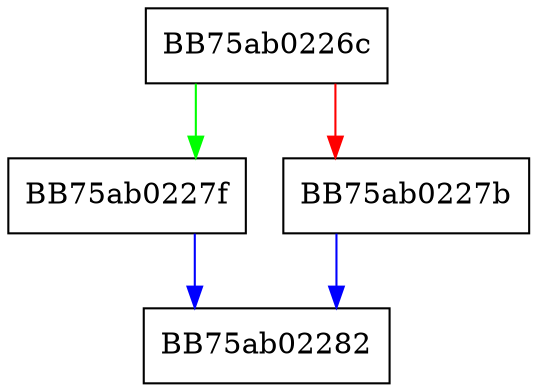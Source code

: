 digraph lua_tothread {
  node [shape="box"];
  graph [splines=ortho];
  BB75ab0226c -> BB75ab0227f [color="green"];
  BB75ab0226c -> BB75ab0227b [color="red"];
  BB75ab0227b -> BB75ab02282 [color="blue"];
  BB75ab0227f -> BB75ab02282 [color="blue"];
}